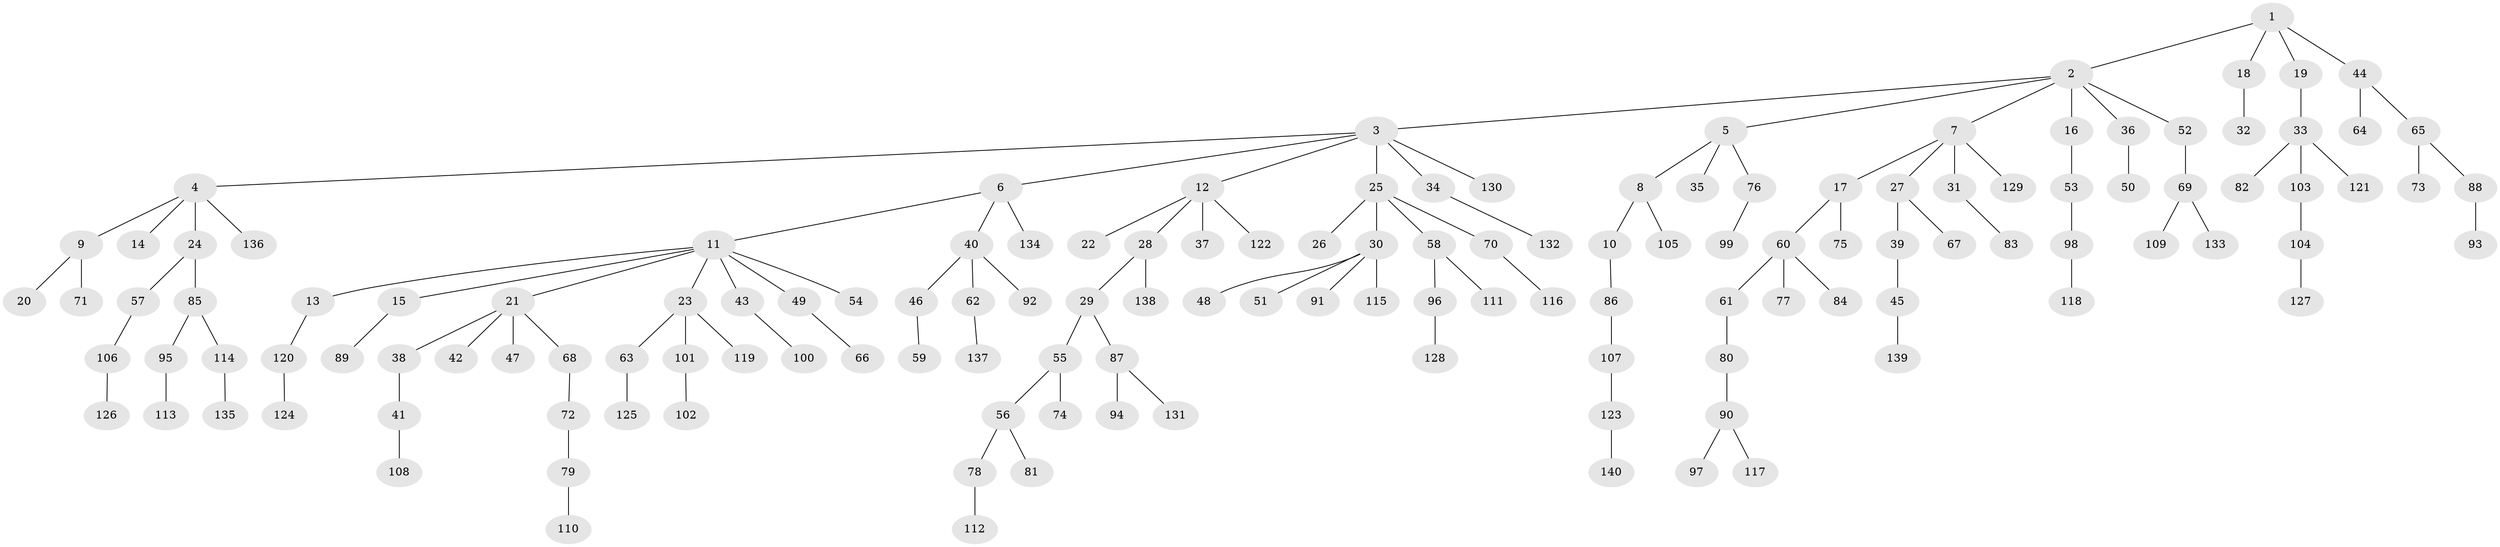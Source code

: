 // Generated by graph-tools (version 1.1) at 2025/15/03/09/25 04:15:37]
// undirected, 140 vertices, 139 edges
graph export_dot {
graph [start="1"]
  node [color=gray90,style=filled];
  1;
  2;
  3;
  4;
  5;
  6;
  7;
  8;
  9;
  10;
  11;
  12;
  13;
  14;
  15;
  16;
  17;
  18;
  19;
  20;
  21;
  22;
  23;
  24;
  25;
  26;
  27;
  28;
  29;
  30;
  31;
  32;
  33;
  34;
  35;
  36;
  37;
  38;
  39;
  40;
  41;
  42;
  43;
  44;
  45;
  46;
  47;
  48;
  49;
  50;
  51;
  52;
  53;
  54;
  55;
  56;
  57;
  58;
  59;
  60;
  61;
  62;
  63;
  64;
  65;
  66;
  67;
  68;
  69;
  70;
  71;
  72;
  73;
  74;
  75;
  76;
  77;
  78;
  79;
  80;
  81;
  82;
  83;
  84;
  85;
  86;
  87;
  88;
  89;
  90;
  91;
  92;
  93;
  94;
  95;
  96;
  97;
  98;
  99;
  100;
  101;
  102;
  103;
  104;
  105;
  106;
  107;
  108;
  109;
  110;
  111;
  112;
  113;
  114;
  115;
  116;
  117;
  118;
  119;
  120;
  121;
  122;
  123;
  124;
  125;
  126;
  127;
  128;
  129;
  130;
  131;
  132;
  133;
  134;
  135;
  136;
  137;
  138;
  139;
  140;
  1 -- 2;
  1 -- 18;
  1 -- 19;
  1 -- 44;
  2 -- 3;
  2 -- 5;
  2 -- 7;
  2 -- 16;
  2 -- 36;
  2 -- 52;
  3 -- 4;
  3 -- 6;
  3 -- 12;
  3 -- 25;
  3 -- 34;
  3 -- 130;
  4 -- 9;
  4 -- 14;
  4 -- 24;
  4 -- 136;
  5 -- 8;
  5 -- 35;
  5 -- 76;
  6 -- 11;
  6 -- 40;
  6 -- 134;
  7 -- 17;
  7 -- 27;
  7 -- 31;
  7 -- 129;
  8 -- 10;
  8 -- 105;
  9 -- 20;
  9 -- 71;
  10 -- 86;
  11 -- 13;
  11 -- 15;
  11 -- 21;
  11 -- 23;
  11 -- 43;
  11 -- 49;
  11 -- 54;
  12 -- 22;
  12 -- 28;
  12 -- 37;
  12 -- 122;
  13 -- 120;
  15 -- 89;
  16 -- 53;
  17 -- 60;
  17 -- 75;
  18 -- 32;
  19 -- 33;
  21 -- 38;
  21 -- 42;
  21 -- 47;
  21 -- 68;
  23 -- 63;
  23 -- 101;
  23 -- 119;
  24 -- 57;
  24 -- 85;
  25 -- 26;
  25 -- 30;
  25 -- 58;
  25 -- 70;
  27 -- 39;
  27 -- 67;
  28 -- 29;
  28 -- 138;
  29 -- 55;
  29 -- 87;
  30 -- 48;
  30 -- 51;
  30 -- 91;
  30 -- 115;
  31 -- 83;
  33 -- 82;
  33 -- 103;
  33 -- 121;
  34 -- 132;
  36 -- 50;
  38 -- 41;
  39 -- 45;
  40 -- 46;
  40 -- 62;
  40 -- 92;
  41 -- 108;
  43 -- 100;
  44 -- 64;
  44 -- 65;
  45 -- 139;
  46 -- 59;
  49 -- 66;
  52 -- 69;
  53 -- 98;
  55 -- 56;
  55 -- 74;
  56 -- 78;
  56 -- 81;
  57 -- 106;
  58 -- 96;
  58 -- 111;
  60 -- 61;
  60 -- 77;
  60 -- 84;
  61 -- 80;
  62 -- 137;
  63 -- 125;
  65 -- 73;
  65 -- 88;
  68 -- 72;
  69 -- 109;
  69 -- 133;
  70 -- 116;
  72 -- 79;
  76 -- 99;
  78 -- 112;
  79 -- 110;
  80 -- 90;
  85 -- 95;
  85 -- 114;
  86 -- 107;
  87 -- 94;
  87 -- 131;
  88 -- 93;
  90 -- 97;
  90 -- 117;
  95 -- 113;
  96 -- 128;
  98 -- 118;
  101 -- 102;
  103 -- 104;
  104 -- 127;
  106 -- 126;
  107 -- 123;
  114 -- 135;
  120 -- 124;
  123 -- 140;
}

